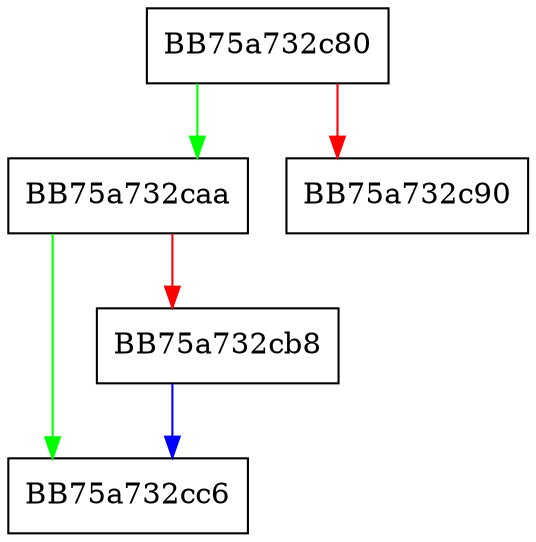 digraph MoveNext {
  node [shape="box"];
  graph [splines=ortho];
  BB75a732c80 -> BB75a732caa [color="green"];
  BB75a732c80 -> BB75a732c90 [color="red"];
  BB75a732caa -> BB75a732cc6 [color="green"];
  BB75a732caa -> BB75a732cb8 [color="red"];
  BB75a732cb8 -> BB75a732cc6 [color="blue"];
}